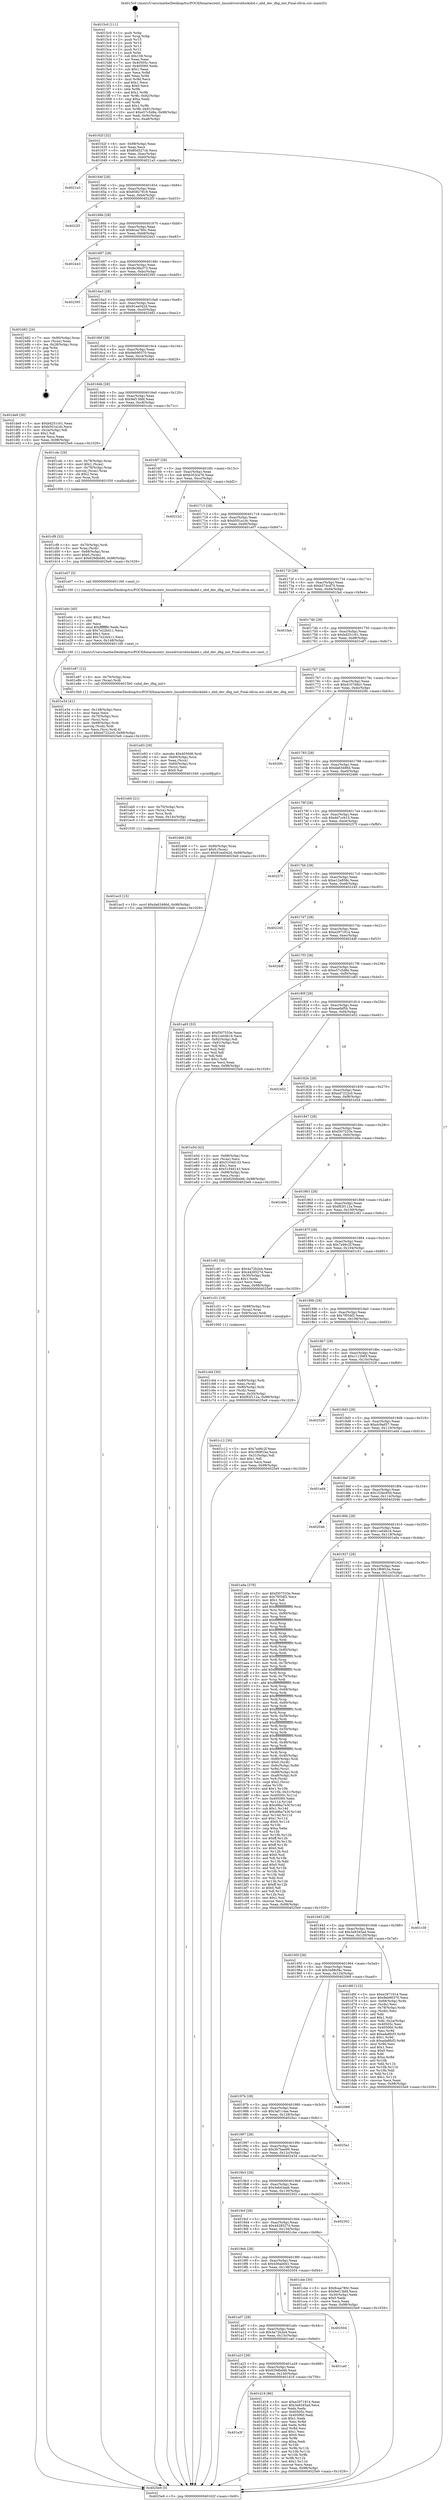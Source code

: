 digraph "0x4015c0" {
  label = "0x4015c0 (/mnt/c/Users/mathe/Desktop/tcc/POCII/binaries/extr_linuxdriversblocknbd.c_nbd_dev_dbg_init_Final-ollvm.out::main(0))"
  labelloc = "t"
  node[shape=record]

  Entry [label="",width=0.3,height=0.3,shape=circle,fillcolor=black,style=filled]
  "0x40162f" [label="{
     0x40162f [32]\l
     | [instrs]\l
     &nbsp;&nbsp;0x40162f \<+6\>: mov -0x98(%rbp),%eax\l
     &nbsp;&nbsp;0x401635 \<+2\>: mov %eax,%ecx\l
     &nbsp;&nbsp;0x401637 \<+6\>: sub $0x80d527cb,%ecx\l
     &nbsp;&nbsp;0x40163d \<+6\>: mov %eax,-0xac(%rbp)\l
     &nbsp;&nbsp;0x401643 \<+6\>: mov %ecx,-0xb0(%rbp)\l
     &nbsp;&nbsp;0x401649 \<+6\>: je 00000000004021a3 \<main+0xbe3\>\l
  }"]
  "0x4021a3" [label="{
     0x4021a3\l
  }", style=dashed]
  "0x40164f" [label="{
     0x40164f [28]\l
     | [instrs]\l
     &nbsp;&nbsp;0x40164f \<+5\>: jmp 0000000000401654 \<main+0x94\>\l
     &nbsp;&nbsp;0x401654 \<+6\>: mov -0xac(%rbp),%eax\l
     &nbsp;&nbsp;0x40165a \<+5\>: sub $0x85827819,%eax\l
     &nbsp;&nbsp;0x40165f \<+6\>: mov %eax,-0xb4(%rbp)\l
     &nbsp;&nbsp;0x401665 \<+6\>: je 00000000004022f3 \<main+0xd33\>\l
  }"]
  Exit [label="",width=0.3,height=0.3,shape=circle,fillcolor=black,style=filled,peripheries=2]
  "0x4022f3" [label="{
     0x4022f3\l
  }", style=dashed]
  "0x40166b" [label="{
     0x40166b [28]\l
     | [instrs]\l
     &nbsp;&nbsp;0x40166b \<+5\>: jmp 0000000000401670 \<main+0xb0\>\l
     &nbsp;&nbsp;0x401670 \<+6\>: mov -0xac(%rbp),%eax\l
     &nbsp;&nbsp;0x401676 \<+5\>: sub $0x8caa780c,%eax\l
     &nbsp;&nbsp;0x40167b \<+6\>: mov %eax,-0xb8(%rbp)\l
     &nbsp;&nbsp;0x401681 \<+6\>: je 0000000000402443 \<main+0xe83\>\l
  }"]
  "0x401ec5" [label="{
     0x401ec5 [15]\l
     | [instrs]\l
     &nbsp;&nbsp;0x401ec5 \<+10\>: movl $0xda63486d,-0x98(%rbp)\l
     &nbsp;&nbsp;0x401ecf \<+5\>: jmp 00000000004025e9 \<main+0x1029\>\l
  }"]
  "0x402443" [label="{
     0x402443\l
  }", style=dashed]
  "0x401687" [label="{
     0x401687 [28]\l
     | [instrs]\l
     &nbsp;&nbsp;0x401687 \<+5\>: jmp 000000000040168c \<main+0xcc\>\l
     &nbsp;&nbsp;0x40168c \<+6\>: mov -0xac(%rbp),%eax\l
     &nbsp;&nbsp;0x401692 \<+5\>: sub $0x8e38a373,%eax\l
     &nbsp;&nbsp;0x401697 \<+6\>: mov %eax,-0xbc(%rbp)\l
     &nbsp;&nbsp;0x40169d \<+6\>: je 0000000000402395 \<main+0xdd5\>\l
  }"]
  "0x401eb0" [label="{
     0x401eb0 [21]\l
     | [instrs]\l
     &nbsp;&nbsp;0x401eb0 \<+4\>: mov -0x70(%rbp),%rcx\l
     &nbsp;&nbsp;0x401eb4 \<+3\>: mov (%rcx),%rcx\l
     &nbsp;&nbsp;0x401eb7 \<+3\>: mov %rcx,%rdi\l
     &nbsp;&nbsp;0x401eba \<+6\>: mov %eax,-0x14c(%rbp)\l
     &nbsp;&nbsp;0x401ec0 \<+5\>: call 0000000000401030 \<free@plt\>\l
     | [calls]\l
     &nbsp;&nbsp;0x401030 \{1\} (unknown)\l
  }"]
  "0x402395" [label="{
     0x402395\l
  }", style=dashed]
  "0x4016a3" [label="{
     0x4016a3 [28]\l
     | [instrs]\l
     &nbsp;&nbsp;0x4016a3 \<+5\>: jmp 00000000004016a8 \<main+0xe8\>\l
     &nbsp;&nbsp;0x4016a8 \<+6\>: mov -0xac(%rbp),%eax\l
     &nbsp;&nbsp;0x4016ae \<+5\>: sub $0x91ee042d,%eax\l
     &nbsp;&nbsp;0x4016b3 \<+6\>: mov %eax,-0xc0(%rbp)\l
     &nbsp;&nbsp;0x4016b9 \<+6\>: je 0000000000402482 \<main+0xec2\>\l
  }"]
  "0x401e93" [label="{
     0x401e93 [29]\l
     | [instrs]\l
     &nbsp;&nbsp;0x401e93 \<+10\>: movabs $0x4030d6,%rdi\l
     &nbsp;&nbsp;0x401e9d \<+4\>: mov -0x60(%rbp),%rcx\l
     &nbsp;&nbsp;0x401ea1 \<+2\>: mov %eax,(%rcx)\l
     &nbsp;&nbsp;0x401ea3 \<+4\>: mov -0x60(%rbp),%rcx\l
     &nbsp;&nbsp;0x401ea7 \<+2\>: mov (%rcx),%esi\l
     &nbsp;&nbsp;0x401ea9 \<+2\>: mov $0x0,%al\l
     &nbsp;&nbsp;0x401eab \<+5\>: call 0000000000401040 \<printf@plt\>\l
     | [calls]\l
     &nbsp;&nbsp;0x401040 \{1\} (unknown)\l
  }"]
  "0x402482" [label="{
     0x402482 [24]\l
     | [instrs]\l
     &nbsp;&nbsp;0x402482 \<+7\>: mov -0x90(%rbp),%rax\l
     &nbsp;&nbsp;0x402489 \<+2\>: mov (%rax),%eax\l
     &nbsp;&nbsp;0x40248b \<+4\>: lea -0x28(%rbp),%rsp\l
     &nbsp;&nbsp;0x40248f \<+1\>: pop %rbx\l
     &nbsp;&nbsp;0x402490 \<+2\>: pop %r12\l
     &nbsp;&nbsp;0x402492 \<+2\>: pop %r13\l
     &nbsp;&nbsp;0x402494 \<+2\>: pop %r14\l
     &nbsp;&nbsp;0x402496 \<+2\>: pop %r15\l
     &nbsp;&nbsp;0x402498 \<+1\>: pop %rbp\l
     &nbsp;&nbsp;0x402499 \<+1\>: ret\l
  }"]
  "0x4016bf" [label="{
     0x4016bf [28]\l
     | [instrs]\l
     &nbsp;&nbsp;0x4016bf \<+5\>: jmp 00000000004016c4 \<main+0x104\>\l
     &nbsp;&nbsp;0x4016c4 \<+6\>: mov -0xac(%rbp),%eax\l
     &nbsp;&nbsp;0x4016ca \<+5\>: sub $0x9eb90370,%eax\l
     &nbsp;&nbsp;0x4016cf \<+6\>: mov %eax,-0xc4(%rbp)\l
     &nbsp;&nbsp;0x4016d5 \<+6\>: je 0000000000401de9 \<main+0x829\>\l
  }"]
  "0x401e34" [label="{
     0x401e34 [41]\l
     | [instrs]\l
     &nbsp;&nbsp;0x401e34 \<+6\>: mov -0x148(%rbp),%ecx\l
     &nbsp;&nbsp;0x401e3a \<+3\>: imul %eax,%ecx\l
     &nbsp;&nbsp;0x401e3d \<+4\>: mov -0x70(%rbp),%rsi\l
     &nbsp;&nbsp;0x401e41 \<+3\>: mov (%rsi),%rsi\l
     &nbsp;&nbsp;0x401e44 \<+4\>: mov -0x68(%rbp),%rdi\l
     &nbsp;&nbsp;0x401e48 \<+3\>: movslq (%rdi),%rdi\l
     &nbsp;&nbsp;0x401e4b \<+3\>: mov %ecx,(%rsi,%rdi,4)\l
     &nbsp;&nbsp;0x401e4e \<+10\>: movl $0xed7222c0,-0x98(%rbp)\l
     &nbsp;&nbsp;0x401e58 \<+5\>: jmp 00000000004025e9 \<main+0x1029\>\l
  }"]
  "0x401de9" [label="{
     0x401de9 [30]\l
     | [instrs]\l
     &nbsp;&nbsp;0x401de9 \<+5\>: mov $0xbd251c01,%eax\l
     &nbsp;&nbsp;0x401dee \<+5\>: mov $0xb501a1dc,%ecx\l
     &nbsp;&nbsp;0x401df3 \<+3\>: mov -0x2a(%rbp),%dl\l
     &nbsp;&nbsp;0x401df6 \<+3\>: test $0x1,%dl\l
     &nbsp;&nbsp;0x401df9 \<+3\>: cmovne %ecx,%eax\l
     &nbsp;&nbsp;0x401dfc \<+6\>: mov %eax,-0x98(%rbp)\l
     &nbsp;&nbsp;0x401e02 \<+5\>: jmp 00000000004025e9 \<main+0x1029\>\l
  }"]
  "0x4016db" [label="{
     0x4016db [28]\l
     | [instrs]\l
     &nbsp;&nbsp;0x4016db \<+5\>: jmp 00000000004016e0 \<main+0x120\>\l
     &nbsp;&nbsp;0x4016e0 \<+6\>: mov -0xac(%rbp),%eax\l
     &nbsp;&nbsp;0x4016e6 \<+5\>: sub $0x9ef13bfd,%eax\l
     &nbsp;&nbsp;0x4016eb \<+6\>: mov %eax,-0xc8(%rbp)\l
     &nbsp;&nbsp;0x4016f1 \<+6\>: je 0000000000401cdc \<main+0x71c\>\l
  }"]
  "0x401e0c" [label="{
     0x401e0c [40]\l
     | [instrs]\l
     &nbsp;&nbsp;0x401e0c \<+5\>: mov $0x2,%ecx\l
     &nbsp;&nbsp;0x401e11 \<+1\>: cltd\l
     &nbsp;&nbsp;0x401e12 \<+2\>: idiv %ecx\l
     &nbsp;&nbsp;0x401e14 \<+6\>: imul $0xfffffffe,%edx,%ecx\l
     &nbsp;&nbsp;0x401e1a \<+6\>: sub $0x7e22b411,%ecx\l
     &nbsp;&nbsp;0x401e20 \<+3\>: add $0x1,%ecx\l
     &nbsp;&nbsp;0x401e23 \<+6\>: add $0x7e22b411,%ecx\l
     &nbsp;&nbsp;0x401e29 \<+6\>: mov %ecx,-0x148(%rbp)\l
     &nbsp;&nbsp;0x401e2f \<+5\>: call 0000000000401160 \<next_i\>\l
     | [calls]\l
     &nbsp;&nbsp;0x401160 \{1\} (/mnt/c/Users/mathe/Desktop/tcc/POCII/binaries/extr_linuxdriversblocknbd.c_nbd_dev_dbg_init_Final-ollvm.out::next_i)\l
  }"]
  "0x401cdc" [label="{
     0x401cdc [29]\l
     | [instrs]\l
     &nbsp;&nbsp;0x401cdc \<+4\>: mov -0x78(%rbp),%rax\l
     &nbsp;&nbsp;0x401ce0 \<+6\>: movl $0x1,(%rax)\l
     &nbsp;&nbsp;0x401ce6 \<+4\>: mov -0x78(%rbp),%rax\l
     &nbsp;&nbsp;0x401cea \<+3\>: movslq (%rax),%rax\l
     &nbsp;&nbsp;0x401ced \<+4\>: shl $0x2,%rax\l
     &nbsp;&nbsp;0x401cf1 \<+3\>: mov %rax,%rdi\l
     &nbsp;&nbsp;0x401cf4 \<+5\>: call 0000000000401050 \<malloc@plt\>\l
     | [calls]\l
     &nbsp;&nbsp;0x401050 \{1\} (unknown)\l
  }"]
  "0x4016f7" [label="{
     0x4016f7 [28]\l
     | [instrs]\l
     &nbsp;&nbsp;0x4016f7 \<+5\>: jmp 00000000004016fc \<main+0x13c\>\l
     &nbsp;&nbsp;0x4016fc \<+6\>: mov -0xac(%rbp),%eax\l
     &nbsp;&nbsp;0x401702 \<+5\>: sub $0xb353ce76,%eax\l
     &nbsp;&nbsp;0x401707 \<+6\>: mov %eax,-0xcc(%rbp)\l
     &nbsp;&nbsp;0x40170d \<+6\>: je 00000000004021b2 \<main+0xbf2\>\l
  }"]
  "0x401a3f" [label="{
     0x401a3f\l
  }", style=dashed]
  "0x4021b2" [label="{
     0x4021b2\l
  }", style=dashed]
  "0x401713" [label="{
     0x401713 [28]\l
     | [instrs]\l
     &nbsp;&nbsp;0x401713 \<+5\>: jmp 0000000000401718 \<main+0x158\>\l
     &nbsp;&nbsp;0x401718 \<+6\>: mov -0xac(%rbp),%eax\l
     &nbsp;&nbsp;0x40171e \<+5\>: sub $0xb501a1dc,%eax\l
     &nbsp;&nbsp;0x401723 \<+6\>: mov %eax,-0xd0(%rbp)\l
     &nbsp;&nbsp;0x401729 \<+6\>: je 0000000000401e07 \<main+0x847\>\l
  }"]
  "0x401d19" [label="{
     0x401d19 [86]\l
     | [instrs]\l
     &nbsp;&nbsp;0x401d19 \<+5\>: mov $0xe2971914,%eax\l
     &nbsp;&nbsp;0x401d1e \<+5\>: mov $0x3a9345ad,%ecx\l
     &nbsp;&nbsp;0x401d23 \<+2\>: xor %edx,%edx\l
     &nbsp;&nbsp;0x401d25 \<+7\>: mov 0x40505c,%esi\l
     &nbsp;&nbsp;0x401d2c \<+7\>: mov 0x405060,%edi\l
     &nbsp;&nbsp;0x401d33 \<+3\>: sub $0x1,%edx\l
     &nbsp;&nbsp;0x401d36 \<+3\>: mov %esi,%r8d\l
     &nbsp;&nbsp;0x401d39 \<+3\>: add %edx,%r8d\l
     &nbsp;&nbsp;0x401d3c \<+4\>: imul %r8d,%esi\l
     &nbsp;&nbsp;0x401d40 \<+3\>: and $0x1,%esi\l
     &nbsp;&nbsp;0x401d43 \<+3\>: cmp $0x0,%esi\l
     &nbsp;&nbsp;0x401d46 \<+4\>: sete %r9b\l
     &nbsp;&nbsp;0x401d4a \<+3\>: cmp $0xa,%edi\l
     &nbsp;&nbsp;0x401d4d \<+4\>: setl %r10b\l
     &nbsp;&nbsp;0x401d51 \<+3\>: mov %r9b,%r11b\l
     &nbsp;&nbsp;0x401d54 \<+3\>: and %r10b,%r11b\l
     &nbsp;&nbsp;0x401d57 \<+3\>: xor %r10b,%r9b\l
     &nbsp;&nbsp;0x401d5a \<+3\>: or %r9b,%r11b\l
     &nbsp;&nbsp;0x401d5d \<+4\>: test $0x1,%r11b\l
     &nbsp;&nbsp;0x401d61 \<+3\>: cmovne %ecx,%eax\l
     &nbsp;&nbsp;0x401d64 \<+6\>: mov %eax,-0x98(%rbp)\l
     &nbsp;&nbsp;0x401d6a \<+5\>: jmp 00000000004025e9 \<main+0x1029\>\l
  }"]
  "0x401e07" [label="{
     0x401e07 [5]\l
     | [instrs]\l
     &nbsp;&nbsp;0x401e07 \<+5\>: call 0000000000401160 \<next_i\>\l
     | [calls]\l
     &nbsp;&nbsp;0x401160 \{1\} (/mnt/c/Users/mathe/Desktop/tcc/POCII/binaries/extr_linuxdriversblocknbd.c_nbd_dev_dbg_init_Final-ollvm.out::next_i)\l
  }"]
  "0x40172f" [label="{
     0x40172f [28]\l
     | [instrs]\l
     &nbsp;&nbsp;0x40172f \<+5\>: jmp 0000000000401734 \<main+0x174\>\l
     &nbsp;&nbsp;0x401734 \<+6\>: mov -0xac(%rbp),%eax\l
     &nbsp;&nbsp;0x40173a \<+5\>: sub $0xb574cd70,%eax\l
     &nbsp;&nbsp;0x40173f \<+6\>: mov %eax,-0xd4(%rbp)\l
     &nbsp;&nbsp;0x401745 \<+6\>: je 0000000000401fa4 \<main+0x9e4\>\l
  }"]
  "0x401a23" [label="{
     0x401a23 [28]\l
     | [instrs]\l
     &nbsp;&nbsp;0x401a23 \<+5\>: jmp 0000000000401a28 \<main+0x468\>\l
     &nbsp;&nbsp;0x401a28 \<+6\>: mov -0xac(%rbp),%eax\l
     &nbsp;&nbsp;0x401a2e \<+5\>: sub $0x629dbd46,%eax\l
     &nbsp;&nbsp;0x401a33 \<+6\>: mov %eax,-0x140(%rbp)\l
     &nbsp;&nbsp;0x401a39 \<+6\>: je 0000000000401d19 \<main+0x759\>\l
  }"]
  "0x401fa4" [label="{
     0x401fa4\l
  }", style=dashed]
  "0x40174b" [label="{
     0x40174b [28]\l
     | [instrs]\l
     &nbsp;&nbsp;0x40174b \<+5\>: jmp 0000000000401750 \<main+0x190\>\l
     &nbsp;&nbsp;0x401750 \<+6\>: mov -0xac(%rbp),%eax\l
     &nbsp;&nbsp;0x401756 \<+5\>: sub $0xbd251c01,%eax\l
     &nbsp;&nbsp;0x40175b \<+6\>: mov %eax,-0xd8(%rbp)\l
     &nbsp;&nbsp;0x401761 \<+6\>: je 0000000000401e87 \<main+0x8c7\>\l
  }"]
  "0x401ca0" [label="{
     0x401ca0\l
  }", style=dashed]
  "0x401e87" [label="{
     0x401e87 [12]\l
     | [instrs]\l
     &nbsp;&nbsp;0x401e87 \<+4\>: mov -0x70(%rbp),%rax\l
     &nbsp;&nbsp;0x401e8b \<+3\>: mov (%rax),%rdi\l
     &nbsp;&nbsp;0x401e8e \<+5\>: call 00000000004015b0 \<nbd_dev_dbg_init\>\l
     | [calls]\l
     &nbsp;&nbsp;0x4015b0 \{1\} (/mnt/c/Users/mathe/Desktop/tcc/POCII/binaries/extr_linuxdriversblocknbd.c_nbd_dev_dbg_init_Final-ollvm.out::nbd_dev_dbg_init)\l
  }"]
  "0x401767" [label="{
     0x401767 [28]\l
     | [instrs]\l
     &nbsp;&nbsp;0x401767 \<+5\>: jmp 000000000040176c \<main+0x1ac\>\l
     &nbsp;&nbsp;0x40176c \<+6\>: mov -0xac(%rbp),%eax\l
     &nbsp;&nbsp;0x401772 \<+5\>: sub $0xd107d4b1,%eax\l
     &nbsp;&nbsp;0x401777 \<+6\>: mov %eax,-0xdc(%rbp)\l
     &nbsp;&nbsp;0x40177d \<+6\>: je 00000000004020fc \<main+0xb3c\>\l
  }"]
  "0x401a07" [label="{
     0x401a07 [28]\l
     | [instrs]\l
     &nbsp;&nbsp;0x401a07 \<+5\>: jmp 0000000000401a0c \<main+0x44c\>\l
     &nbsp;&nbsp;0x401a0c \<+6\>: mov -0xac(%rbp),%eax\l
     &nbsp;&nbsp;0x401a12 \<+5\>: sub $0x4a72b2e4,%eax\l
     &nbsp;&nbsp;0x401a17 \<+6\>: mov %eax,-0x13c(%rbp)\l
     &nbsp;&nbsp;0x401a1d \<+6\>: je 0000000000401ca0 \<main+0x6e0\>\l
  }"]
  "0x4020fc" [label="{
     0x4020fc\l
  }", style=dashed]
  "0x401783" [label="{
     0x401783 [28]\l
     | [instrs]\l
     &nbsp;&nbsp;0x401783 \<+5\>: jmp 0000000000401788 \<main+0x1c8\>\l
     &nbsp;&nbsp;0x401788 \<+6\>: mov -0xac(%rbp),%eax\l
     &nbsp;&nbsp;0x40178e \<+5\>: sub $0xda63486d,%eax\l
     &nbsp;&nbsp;0x401793 \<+6\>: mov %eax,-0xe0(%rbp)\l
     &nbsp;&nbsp;0x401799 \<+6\>: je 0000000000402466 \<main+0xea6\>\l
  }"]
  "0x402504" [label="{
     0x402504\l
  }", style=dashed]
  "0x402466" [label="{
     0x402466 [28]\l
     | [instrs]\l
     &nbsp;&nbsp;0x402466 \<+7\>: mov -0x90(%rbp),%rax\l
     &nbsp;&nbsp;0x40246d \<+6\>: movl $0x0,(%rax)\l
     &nbsp;&nbsp;0x402473 \<+10\>: movl $0x91ee042d,-0x98(%rbp)\l
     &nbsp;&nbsp;0x40247d \<+5\>: jmp 00000000004025e9 \<main+0x1029\>\l
  }"]
  "0x40179f" [label="{
     0x40179f [28]\l
     | [instrs]\l
     &nbsp;&nbsp;0x40179f \<+5\>: jmp 00000000004017a4 \<main+0x1e4\>\l
     &nbsp;&nbsp;0x4017a4 \<+6\>: mov -0xac(%rbp),%eax\l
     &nbsp;&nbsp;0x4017aa \<+5\>: sub $0xdd7ccb15,%eax\l
     &nbsp;&nbsp;0x4017af \<+6\>: mov %eax,-0xe4(%rbp)\l
     &nbsp;&nbsp;0x4017b5 \<+6\>: je 000000000040257f \<main+0xfbf\>\l
  }"]
  "0x401cf9" [label="{
     0x401cf9 [32]\l
     | [instrs]\l
     &nbsp;&nbsp;0x401cf9 \<+4\>: mov -0x70(%rbp),%rdi\l
     &nbsp;&nbsp;0x401cfd \<+3\>: mov %rax,(%rdi)\l
     &nbsp;&nbsp;0x401d00 \<+4\>: mov -0x68(%rbp),%rax\l
     &nbsp;&nbsp;0x401d04 \<+6\>: movl $0x0,(%rax)\l
     &nbsp;&nbsp;0x401d0a \<+10\>: movl $0x629dbd46,-0x98(%rbp)\l
     &nbsp;&nbsp;0x401d14 \<+5\>: jmp 00000000004025e9 \<main+0x1029\>\l
  }"]
  "0x40257f" [label="{
     0x40257f\l
  }", style=dashed]
  "0x4017bb" [label="{
     0x4017bb [28]\l
     | [instrs]\l
     &nbsp;&nbsp;0x4017bb \<+5\>: jmp 00000000004017c0 \<main+0x200\>\l
     &nbsp;&nbsp;0x4017c0 \<+6\>: mov -0xac(%rbp),%eax\l
     &nbsp;&nbsp;0x4017c6 \<+5\>: sub $0xe12a958c,%eax\l
     &nbsp;&nbsp;0x4017cb \<+6\>: mov %eax,-0xe8(%rbp)\l
     &nbsp;&nbsp;0x4017d1 \<+6\>: je 0000000000402245 \<main+0xc85\>\l
  }"]
  "0x4019eb" [label="{
     0x4019eb [28]\l
     | [instrs]\l
     &nbsp;&nbsp;0x4019eb \<+5\>: jmp 00000000004019f0 \<main+0x430\>\l
     &nbsp;&nbsp;0x4019f0 \<+6\>: mov -0xac(%rbp),%eax\l
     &nbsp;&nbsp;0x4019f6 \<+5\>: sub $0x456ab0d1,%eax\l
     &nbsp;&nbsp;0x4019fb \<+6\>: mov %eax,-0x138(%rbp)\l
     &nbsp;&nbsp;0x401a01 \<+6\>: je 0000000000402504 \<main+0xf44\>\l
  }"]
  "0x402245" [label="{
     0x402245\l
  }", style=dashed]
  "0x4017d7" [label="{
     0x4017d7 [28]\l
     | [instrs]\l
     &nbsp;&nbsp;0x4017d7 \<+5\>: jmp 00000000004017dc \<main+0x21c\>\l
     &nbsp;&nbsp;0x4017dc \<+6\>: mov -0xac(%rbp),%eax\l
     &nbsp;&nbsp;0x4017e2 \<+5\>: sub $0xe2971914,%eax\l
     &nbsp;&nbsp;0x4017e7 \<+6\>: mov %eax,-0xec(%rbp)\l
     &nbsp;&nbsp;0x4017ed \<+6\>: je 00000000004024df \<main+0xf1f\>\l
  }"]
  "0x401cbe" [label="{
     0x401cbe [30]\l
     | [instrs]\l
     &nbsp;&nbsp;0x401cbe \<+5\>: mov $0x8caa780c,%eax\l
     &nbsp;&nbsp;0x401cc3 \<+5\>: mov $0x9ef13bfd,%ecx\l
     &nbsp;&nbsp;0x401cc8 \<+3\>: mov -0x30(%rbp),%edx\l
     &nbsp;&nbsp;0x401ccb \<+3\>: cmp $0x0,%edx\l
     &nbsp;&nbsp;0x401cce \<+3\>: cmove %ecx,%eax\l
     &nbsp;&nbsp;0x401cd1 \<+6\>: mov %eax,-0x98(%rbp)\l
     &nbsp;&nbsp;0x401cd7 \<+5\>: jmp 00000000004025e9 \<main+0x1029\>\l
  }"]
  "0x4024df" [label="{
     0x4024df\l
  }", style=dashed]
  "0x4017f3" [label="{
     0x4017f3 [28]\l
     | [instrs]\l
     &nbsp;&nbsp;0x4017f3 \<+5\>: jmp 00000000004017f8 \<main+0x238\>\l
     &nbsp;&nbsp;0x4017f8 \<+6\>: mov -0xac(%rbp),%eax\l
     &nbsp;&nbsp;0x4017fe \<+5\>: sub $0xe57c5d8e,%eax\l
     &nbsp;&nbsp;0x401803 \<+6\>: mov %eax,-0xf0(%rbp)\l
     &nbsp;&nbsp;0x401809 \<+6\>: je 0000000000401a65 \<main+0x4a5\>\l
  }"]
  "0x4019cf" [label="{
     0x4019cf [28]\l
     | [instrs]\l
     &nbsp;&nbsp;0x4019cf \<+5\>: jmp 00000000004019d4 \<main+0x414\>\l
     &nbsp;&nbsp;0x4019d4 \<+6\>: mov -0xac(%rbp),%eax\l
     &nbsp;&nbsp;0x4019da \<+5\>: sub $0x4428527d,%eax\l
     &nbsp;&nbsp;0x4019df \<+6\>: mov %eax,-0x134(%rbp)\l
     &nbsp;&nbsp;0x4019e5 \<+6\>: je 0000000000401cbe \<main+0x6fe\>\l
  }"]
  "0x401a65" [label="{
     0x401a65 [53]\l
     | [instrs]\l
     &nbsp;&nbsp;0x401a65 \<+5\>: mov $0xf307533e,%eax\l
     &nbsp;&nbsp;0x401a6a \<+5\>: mov $0x1ce04b16,%ecx\l
     &nbsp;&nbsp;0x401a6f \<+6\>: mov -0x92(%rbp),%dl\l
     &nbsp;&nbsp;0x401a75 \<+7\>: mov -0x91(%rbp),%sil\l
     &nbsp;&nbsp;0x401a7c \<+3\>: mov %dl,%dil\l
     &nbsp;&nbsp;0x401a7f \<+3\>: and %sil,%dil\l
     &nbsp;&nbsp;0x401a82 \<+3\>: xor %sil,%dl\l
     &nbsp;&nbsp;0x401a85 \<+3\>: or %dl,%dil\l
     &nbsp;&nbsp;0x401a88 \<+4\>: test $0x1,%dil\l
     &nbsp;&nbsp;0x401a8c \<+3\>: cmovne %ecx,%eax\l
     &nbsp;&nbsp;0x401a8f \<+6\>: mov %eax,-0x98(%rbp)\l
     &nbsp;&nbsp;0x401a95 \<+5\>: jmp 00000000004025e9 \<main+0x1029\>\l
  }"]
  "0x40180f" [label="{
     0x40180f [28]\l
     | [instrs]\l
     &nbsp;&nbsp;0x40180f \<+5\>: jmp 0000000000401814 \<main+0x254\>\l
     &nbsp;&nbsp;0x401814 \<+6\>: mov -0xac(%rbp),%eax\l
     &nbsp;&nbsp;0x40181a \<+5\>: sub $0xeaefaf5b,%eax\l
     &nbsp;&nbsp;0x40181f \<+6\>: mov %eax,-0xf4(%rbp)\l
     &nbsp;&nbsp;0x401825 \<+6\>: je 0000000000402452 \<main+0xe92\>\l
  }"]
  "0x4025e9" [label="{
     0x4025e9 [5]\l
     | [instrs]\l
     &nbsp;&nbsp;0x4025e9 \<+5\>: jmp 000000000040162f \<main+0x6f\>\l
  }"]
  "0x4015c0" [label="{
     0x4015c0 [111]\l
     | [instrs]\l
     &nbsp;&nbsp;0x4015c0 \<+1\>: push %rbp\l
     &nbsp;&nbsp;0x4015c1 \<+3\>: mov %rsp,%rbp\l
     &nbsp;&nbsp;0x4015c4 \<+2\>: push %r15\l
     &nbsp;&nbsp;0x4015c6 \<+2\>: push %r14\l
     &nbsp;&nbsp;0x4015c8 \<+2\>: push %r13\l
     &nbsp;&nbsp;0x4015ca \<+2\>: push %r12\l
     &nbsp;&nbsp;0x4015cc \<+1\>: push %rbx\l
     &nbsp;&nbsp;0x4015cd \<+7\>: sub $0x158,%rsp\l
     &nbsp;&nbsp;0x4015d4 \<+2\>: xor %eax,%eax\l
     &nbsp;&nbsp;0x4015d6 \<+7\>: mov 0x40505c,%ecx\l
     &nbsp;&nbsp;0x4015dd \<+7\>: mov 0x405060,%edx\l
     &nbsp;&nbsp;0x4015e4 \<+3\>: sub $0x1,%eax\l
     &nbsp;&nbsp;0x4015e7 \<+3\>: mov %ecx,%r8d\l
     &nbsp;&nbsp;0x4015ea \<+3\>: add %eax,%r8d\l
     &nbsp;&nbsp;0x4015ed \<+4\>: imul %r8d,%ecx\l
     &nbsp;&nbsp;0x4015f1 \<+3\>: and $0x1,%ecx\l
     &nbsp;&nbsp;0x4015f4 \<+3\>: cmp $0x0,%ecx\l
     &nbsp;&nbsp;0x4015f7 \<+4\>: sete %r9b\l
     &nbsp;&nbsp;0x4015fb \<+4\>: and $0x1,%r9b\l
     &nbsp;&nbsp;0x4015ff \<+7\>: mov %r9b,-0x92(%rbp)\l
     &nbsp;&nbsp;0x401606 \<+3\>: cmp $0xa,%edx\l
     &nbsp;&nbsp;0x401609 \<+4\>: setl %r9b\l
     &nbsp;&nbsp;0x40160d \<+4\>: and $0x1,%r9b\l
     &nbsp;&nbsp;0x401611 \<+7\>: mov %r9b,-0x91(%rbp)\l
     &nbsp;&nbsp;0x401618 \<+10\>: movl $0xe57c5d8e,-0x98(%rbp)\l
     &nbsp;&nbsp;0x401622 \<+6\>: mov %edi,-0x9c(%rbp)\l
     &nbsp;&nbsp;0x401628 \<+7\>: mov %rsi,-0xa8(%rbp)\l
  }"]
  "0x402302" [label="{
     0x402302\l
  }", style=dashed]
  "0x402452" [label="{
     0x402452\l
  }", style=dashed]
  "0x40182b" [label="{
     0x40182b [28]\l
     | [instrs]\l
     &nbsp;&nbsp;0x40182b \<+5\>: jmp 0000000000401830 \<main+0x270\>\l
     &nbsp;&nbsp;0x401830 \<+6\>: mov -0xac(%rbp),%eax\l
     &nbsp;&nbsp;0x401836 \<+5\>: sub $0xed7222c0,%eax\l
     &nbsp;&nbsp;0x40183b \<+6\>: mov %eax,-0xf8(%rbp)\l
     &nbsp;&nbsp;0x401841 \<+6\>: je 0000000000401e5d \<main+0x89d\>\l
  }"]
  "0x4019b3" [label="{
     0x4019b3 [28]\l
     | [instrs]\l
     &nbsp;&nbsp;0x4019b3 \<+5\>: jmp 00000000004019b8 \<main+0x3f8\>\l
     &nbsp;&nbsp;0x4019b8 \<+6\>: mov -0xac(%rbp),%eax\l
     &nbsp;&nbsp;0x4019be \<+5\>: sub $0x3eb43aab,%eax\l
     &nbsp;&nbsp;0x4019c3 \<+6\>: mov %eax,-0x130(%rbp)\l
     &nbsp;&nbsp;0x4019c9 \<+6\>: je 0000000000402302 \<main+0xd42\>\l
  }"]
  "0x401e5d" [label="{
     0x401e5d [42]\l
     | [instrs]\l
     &nbsp;&nbsp;0x401e5d \<+4\>: mov -0x68(%rbp),%rax\l
     &nbsp;&nbsp;0x401e61 \<+2\>: mov (%rax),%ecx\l
     &nbsp;&nbsp;0x401e63 \<+6\>: add $0x5104d143,%ecx\l
     &nbsp;&nbsp;0x401e69 \<+3\>: add $0x1,%ecx\l
     &nbsp;&nbsp;0x401e6c \<+6\>: sub $0x5104d143,%ecx\l
     &nbsp;&nbsp;0x401e72 \<+4\>: mov -0x68(%rbp),%rax\l
     &nbsp;&nbsp;0x401e76 \<+2\>: mov %ecx,(%rax)\l
     &nbsp;&nbsp;0x401e78 \<+10\>: movl $0x629dbd46,-0x98(%rbp)\l
     &nbsp;&nbsp;0x401e82 \<+5\>: jmp 00000000004025e9 \<main+0x1029\>\l
  }"]
  "0x401847" [label="{
     0x401847 [28]\l
     | [instrs]\l
     &nbsp;&nbsp;0x401847 \<+5\>: jmp 000000000040184c \<main+0x28c\>\l
     &nbsp;&nbsp;0x40184c \<+6\>: mov -0xac(%rbp),%eax\l
     &nbsp;&nbsp;0x401852 \<+5\>: sub $0xf307533e,%eax\l
     &nbsp;&nbsp;0x401857 \<+6\>: mov %eax,-0xfc(%rbp)\l
     &nbsp;&nbsp;0x40185d \<+6\>: je 000000000040249a \<main+0xeda\>\l
  }"]
  "0x402434" [label="{
     0x402434\l
  }", style=dashed]
  "0x40249a" [label="{
     0x40249a\l
  }", style=dashed]
  "0x401863" [label="{
     0x401863 [28]\l
     | [instrs]\l
     &nbsp;&nbsp;0x401863 \<+5\>: jmp 0000000000401868 \<main+0x2a8\>\l
     &nbsp;&nbsp;0x401868 \<+6\>: mov -0xac(%rbp),%eax\l
     &nbsp;&nbsp;0x40186e \<+5\>: sub $0xf62f112a,%eax\l
     &nbsp;&nbsp;0x401873 \<+6\>: mov %eax,-0x100(%rbp)\l
     &nbsp;&nbsp;0x401879 \<+6\>: je 0000000000401c82 \<main+0x6c2\>\l
  }"]
  "0x401997" [label="{
     0x401997 [28]\l
     | [instrs]\l
     &nbsp;&nbsp;0x401997 \<+5\>: jmp 000000000040199c \<main+0x3dc\>\l
     &nbsp;&nbsp;0x40199c \<+6\>: mov -0xac(%rbp),%eax\l
     &nbsp;&nbsp;0x4019a2 \<+5\>: sub $0x3b7bae99,%eax\l
     &nbsp;&nbsp;0x4019a7 \<+6\>: mov %eax,-0x12c(%rbp)\l
     &nbsp;&nbsp;0x4019ad \<+6\>: je 0000000000402434 \<main+0xe74\>\l
  }"]
  "0x401c82" [label="{
     0x401c82 [30]\l
     | [instrs]\l
     &nbsp;&nbsp;0x401c82 \<+5\>: mov $0x4a72b2e4,%eax\l
     &nbsp;&nbsp;0x401c87 \<+5\>: mov $0x4428527d,%ecx\l
     &nbsp;&nbsp;0x401c8c \<+3\>: mov -0x30(%rbp),%edx\l
     &nbsp;&nbsp;0x401c8f \<+3\>: cmp $0x1,%edx\l
     &nbsp;&nbsp;0x401c92 \<+3\>: cmovl %ecx,%eax\l
     &nbsp;&nbsp;0x401c95 \<+6\>: mov %eax,-0x98(%rbp)\l
     &nbsp;&nbsp;0x401c9b \<+5\>: jmp 00000000004025e9 \<main+0x1029\>\l
  }"]
  "0x40187f" [label="{
     0x40187f [28]\l
     | [instrs]\l
     &nbsp;&nbsp;0x40187f \<+5\>: jmp 0000000000401884 \<main+0x2c4\>\l
     &nbsp;&nbsp;0x401884 \<+6\>: mov -0xac(%rbp),%eax\l
     &nbsp;&nbsp;0x40188a \<+5\>: sub $0x7a46c2f,%eax\l
     &nbsp;&nbsp;0x40188f \<+6\>: mov %eax,-0x104(%rbp)\l
     &nbsp;&nbsp;0x401895 \<+6\>: je 0000000000401c51 \<main+0x691\>\l
  }"]
  "0x4025a1" [label="{
     0x4025a1\l
  }", style=dashed]
  "0x401c51" [label="{
     0x401c51 [19]\l
     | [instrs]\l
     &nbsp;&nbsp;0x401c51 \<+7\>: mov -0x88(%rbp),%rax\l
     &nbsp;&nbsp;0x401c58 \<+3\>: mov (%rax),%rax\l
     &nbsp;&nbsp;0x401c5b \<+4\>: mov 0x8(%rax),%rdi\l
     &nbsp;&nbsp;0x401c5f \<+5\>: call 0000000000401060 \<atoi@plt\>\l
     | [calls]\l
     &nbsp;&nbsp;0x401060 \{1\} (unknown)\l
  }"]
  "0x40189b" [label="{
     0x40189b [28]\l
     | [instrs]\l
     &nbsp;&nbsp;0x40189b \<+5\>: jmp 00000000004018a0 \<main+0x2e0\>\l
     &nbsp;&nbsp;0x4018a0 \<+6\>: mov -0xac(%rbp),%eax\l
     &nbsp;&nbsp;0x4018a6 \<+5\>: sub $0x7f054f2,%eax\l
     &nbsp;&nbsp;0x4018ab \<+6\>: mov %eax,-0x108(%rbp)\l
     &nbsp;&nbsp;0x4018b1 \<+6\>: je 0000000000401c12 \<main+0x652\>\l
  }"]
  "0x40197b" [label="{
     0x40197b [28]\l
     | [instrs]\l
     &nbsp;&nbsp;0x40197b \<+5\>: jmp 0000000000401980 \<main+0x3c0\>\l
     &nbsp;&nbsp;0x401980 \<+6\>: mov -0xac(%rbp),%eax\l
     &nbsp;&nbsp;0x401986 \<+5\>: sub $0x3af114ae,%eax\l
     &nbsp;&nbsp;0x40198b \<+6\>: mov %eax,-0x128(%rbp)\l
     &nbsp;&nbsp;0x401991 \<+6\>: je 00000000004025a1 \<main+0xfe1\>\l
  }"]
  "0x401c12" [label="{
     0x401c12 [30]\l
     | [instrs]\l
     &nbsp;&nbsp;0x401c12 \<+5\>: mov $0x7a46c2f,%eax\l
     &nbsp;&nbsp;0x401c17 \<+5\>: mov $0x1f69f1ba,%ecx\l
     &nbsp;&nbsp;0x401c1c \<+3\>: mov -0x31(%rbp),%dl\l
     &nbsp;&nbsp;0x401c1f \<+3\>: test $0x1,%dl\l
     &nbsp;&nbsp;0x401c22 \<+3\>: cmovne %ecx,%eax\l
     &nbsp;&nbsp;0x401c25 \<+6\>: mov %eax,-0x98(%rbp)\l
     &nbsp;&nbsp;0x401c2b \<+5\>: jmp 00000000004025e9 \<main+0x1029\>\l
  }"]
  "0x4018b7" [label="{
     0x4018b7 [28]\l
     | [instrs]\l
     &nbsp;&nbsp;0x4018b7 \<+5\>: jmp 00000000004018bc \<main+0x2fc\>\l
     &nbsp;&nbsp;0x4018bc \<+6\>: mov -0xac(%rbp),%eax\l
     &nbsp;&nbsp;0x4018c2 \<+5\>: sub $0xc112b65,%eax\l
     &nbsp;&nbsp;0x4018c7 \<+6\>: mov %eax,-0x10c(%rbp)\l
     &nbsp;&nbsp;0x4018cd \<+6\>: je 0000000000402529 \<main+0xf69\>\l
  }"]
  "0x402069" [label="{
     0x402069\l
  }", style=dashed]
  "0x402529" [label="{
     0x402529\l
  }", style=dashed]
  "0x4018d3" [label="{
     0x4018d3 [28]\l
     | [instrs]\l
     &nbsp;&nbsp;0x4018d3 \<+5\>: jmp 00000000004018d8 \<main+0x318\>\l
     &nbsp;&nbsp;0x4018d8 \<+6\>: mov -0xac(%rbp),%eax\l
     &nbsp;&nbsp;0x4018de \<+5\>: sub $0xdc9ad57,%eax\l
     &nbsp;&nbsp;0x4018e3 \<+6\>: mov %eax,-0x110(%rbp)\l
     &nbsp;&nbsp;0x4018e9 \<+6\>: je 0000000000401ed4 \<main+0x914\>\l
  }"]
  "0x40195f" [label="{
     0x40195f [28]\l
     | [instrs]\l
     &nbsp;&nbsp;0x40195f \<+5\>: jmp 0000000000401964 \<main+0x3a4\>\l
     &nbsp;&nbsp;0x401964 \<+6\>: mov -0xac(%rbp),%eax\l
     &nbsp;&nbsp;0x40196a \<+5\>: sub $0x3a98cf4c,%eax\l
     &nbsp;&nbsp;0x40196f \<+6\>: mov %eax,-0x124(%rbp)\l
     &nbsp;&nbsp;0x401975 \<+6\>: je 0000000000402069 \<main+0xaa9\>\l
  }"]
  "0x401ed4" [label="{
     0x401ed4\l
  }", style=dashed]
  "0x4018ef" [label="{
     0x4018ef [28]\l
     | [instrs]\l
     &nbsp;&nbsp;0x4018ef \<+5\>: jmp 00000000004018f4 \<main+0x334\>\l
     &nbsp;&nbsp;0x4018f4 \<+6\>: mov -0xac(%rbp),%eax\l
     &nbsp;&nbsp;0x4018fa \<+5\>: sub $0x152bc65d,%eax\l
     &nbsp;&nbsp;0x4018ff \<+6\>: mov %eax,-0x114(%rbp)\l
     &nbsp;&nbsp;0x401905 \<+6\>: je 000000000040204b \<main+0xa8b\>\l
  }"]
  "0x401d6f" [label="{
     0x401d6f [122]\l
     | [instrs]\l
     &nbsp;&nbsp;0x401d6f \<+5\>: mov $0xe2971914,%eax\l
     &nbsp;&nbsp;0x401d74 \<+5\>: mov $0x9eb90370,%ecx\l
     &nbsp;&nbsp;0x401d79 \<+4\>: mov -0x68(%rbp),%rdx\l
     &nbsp;&nbsp;0x401d7d \<+2\>: mov (%rdx),%esi\l
     &nbsp;&nbsp;0x401d7f \<+4\>: mov -0x78(%rbp),%rdx\l
     &nbsp;&nbsp;0x401d83 \<+2\>: cmp (%rdx),%esi\l
     &nbsp;&nbsp;0x401d85 \<+4\>: setl %dil\l
     &nbsp;&nbsp;0x401d89 \<+4\>: and $0x1,%dil\l
     &nbsp;&nbsp;0x401d8d \<+4\>: mov %dil,-0x2a(%rbp)\l
     &nbsp;&nbsp;0x401d91 \<+7\>: mov 0x40505c,%esi\l
     &nbsp;&nbsp;0x401d98 \<+8\>: mov 0x405060,%r8d\l
     &nbsp;&nbsp;0x401da0 \<+3\>: mov %esi,%r9d\l
     &nbsp;&nbsp;0x401da3 \<+7\>: add $0xada8fcf3,%r9d\l
     &nbsp;&nbsp;0x401daa \<+4\>: sub $0x1,%r9d\l
     &nbsp;&nbsp;0x401dae \<+7\>: sub $0xada8fcf3,%r9d\l
     &nbsp;&nbsp;0x401db5 \<+4\>: imul %r9d,%esi\l
     &nbsp;&nbsp;0x401db9 \<+3\>: and $0x1,%esi\l
     &nbsp;&nbsp;0x401dbc \<+3\>: cmp $0x0,%esi\l
     &nbsp;&nbsp;0x401dbf \<+4\>: sete %dil\l
     &nbsp;&nbsp;0x401dc3 \<+4\>: cmp $0xa,%r8d\l
     &nbsp;&nbsp;0x401dc7 \<+4\>: setl %r10b\l
     &nbsp;&nbsp;0x401dcb \<+3\>: mov %dil,%r11b\l
     &nbsp;&nbsp;0x401dce \<+3\>: and %r10b,%r11b\l
     &nbsp;&nbsp;0x401dd1 \<+3\>: xor %r10b,%dil\l
     &nbsp;&nbsp;0x401dd4 \<+3\>: or %dil,%r11b\l
     &nbsp;&nbsp;0x401dd7 \<+4\>: test $0x1,%r11b\l
     &nbsp;&nbsp;0x401ddb \<+3\>: cmovne %ecx,%eax\l
     &nbsp;&nbsp;0x401dde \<+6\>: mov %eax,-0x98(%rbp)\l
     &nbsp;&nbsp;0x401de4 \<+5\>: jmp 00000000004025e9 \<main+0x1029\>\l
  }"]
  "0x40204b" [label="{
     0x40204b\l
  }", style=dashed]
  "0x40190b" [label="{
     0x40190b [28]\l
     | [instrs]\l
     &nbsp;&nbsp;0x40190b \<+5\>: jmp 0000000000401910 \<main+0x350\>\l
     &nbsp;&nbsp;0x401910 \<+6\>: mov -0xac(%rbp),%eax\l
     &nbsp;&nbsp;0x401916 \<+5\>: sub $0x1ce04b16,%eax\l
     &nbsp;&nbsp;0x40191b \<+6\>: mov %eax,-0x118(%rbp)\l
     &nbsp;&nbsp;0x401921 \<+6\>: je 0000000000401a9a \<main+0x4da\>\l
  }"]
  "0x401943" [label="{
     0x401943 [28]\l
     | [instrs]\l
     &nbsp;&nbsp;0x401943 \<+5\>: jmp 0000000000401948 \<main+0x388\>\l
     &nbsp;&nbsp;0x401948 \<+6\>: mov -0xac(%rbp),%eax\l
     &nbsp;&nbsp;0x40194e \<+5\>: sub $0x3a9345ad,%eax\l
     &nbsp;&nbsp;0x401953 \<+6\>: mov %eax,-0x120(%rbp)\l
     &nbsp;&nbsp;0x401959 \<+6\>: je 0000000000401d6f \<main+0x7af\>\l
  }"]
  "0x401a9a" [label="{
     0x401a9a [376]\l
     | [instrs]\l
     &nbsp;&nbsp;0x401a9a \<+5\>: mov $0xf307533e,%eax\l
     &nbsp;&nbsp;0x401a9f \<+5\>: mov $0x7f054f2,%ecx\l
     &nbsp;&nbsp;0x401aa4 \<+2\>: mov $0x1,%dl\l
     &nbsp;&nbsp;0x401aa6 \<+3\>: mov %rsp,%rsi\l
     &nbsp;&nbsp;0x401aa9 \<+4\>: add $0xfffffffffffffff0,%rsi\l
     &nbsp;&nbsp;0x401aad \<+3\>: mov %rsi,%rsp\l
     &nbsp;&nbsp;0x401ab0 \<+7\>: mov %rsi,-0x90(%rbp)\l
     &nbsp;&nbsp;0x401ab7 \<+3\>: mov %rsp,%rsi\l
     &nbsp;&nbsp;0x401aba \<+4\>: add $0xfffffffffffffff0,%rsi\l
     &nbsp;&nbsp;0x401abe \<+3\>: mov %rsi,%rsp\l
     &nbsp;&nbsp;0x401ac1 \<+3\>: mov %rsp,%rdi\l
     &nbsp;&nbsp;0x401ac4 \<+4\>: add $0xfffffffffffffff0,%rdi\l
     &nbsp;&nbsp;0x401ac8 \<+3\>: mov %rdi,%rsp\l
     &nbsp;&nbsp;0x401acb \<+7\>: mov %rdi,-0x88(%rbp)\l
     &nbsp;&nbsp;0x401ad2 \<+3\>: mov %rsp,%rdi\l
     &nbsp;&nbsp;0x401ad5 \<+4\>: add $0xfffffffffffffff0,%rdi\l
     &nbsp;&nbsp;0x401ad9 \<+3\>: mov %rdi,%rsp\l
     &nbsp;&nbsp;0x401adc \<+4\>: mov %rdi,-0x80(%rbp)\l
     &nbsp;&nbsp;0x401ae0 \<+3\>: mov %rsp,%rdi\l
     &nbsp;&nbsp;0x401ae3 \<+4\>: add $0xfffffffffffffff0,%rdi\l
     &nbsp;&nbsp;0x401ae7 \<+3\>: mov %rdi,%rsp\l
     &nbsp;&nbsp;0x401aea \<+4\>: mov %rdi,-0x78(%rbp)\l
     &nbsp;&nbsp;0x401aee \<+3\>: mov %rsp,%rdi\l
     &nbsp;&nbsp;0x401af1 \<+4\>: add $0xfffffffffffffff0,%rdi\l
     &nbsp;&nbsp;0x401af5 \<+3\>: mov %rdi,%rsp\l
     &nbsp;&nbsp;0x401af8 \<+4\>: mov %rdi,-0x70(%rbp)\l
     &nbsp;&nbsp;0x401afc \<+3\>: mov %rsp,%rdi\l
     &nbsp;&nbsp;0x401aff \<+4\>: add $0xfffffffffffffff0,%rdi\l
     &nbsp;&nbsp;0x401b03 \<+3\>: mov %rdi,%rsp\l
     &nbsp;&nbsp;0x401b06 \<+4\>: mov %rdi,-0x68(%rbp)\l
     &nbsp;&nbsp;0x401b0a \<+3\>: mov %rsp,%rdi\l
     &nbsp;&nbsp;0x401b0d \<+4\>: add $0xfffffffffffffff0,%rdi\l
     &nbsp;&nbsp;0x401b11 \<+3\>: mov %rdi,%rsp\l
     &nbsp;&nbsp;0x401b14 \<+4\>: mov %rdi,-0x60(%rbp)\l
     &nbsp;&nbsp;0x401b18 \<+3\>: mov %rsp,%rdi\l
     &nbsp;&nbsp;0x401b1b \<+4\>: add $0xfffffffffffffff0,%rdi\l
     &nbsp;&nbsp;0x401b1f \<+3\>: mov %rdi,%rsp\l
     &nbsp;&nbsp;0x401b22 \<+4\>: mov %rdi,-0x58(%rbp)\l
     &nbsp;&nbsp;0x401b26 \<+3\>: mov %rsp,%rdi\l
     &nbsp;&nbsp;0x401b29 \<+4\>: add $0xfffffffffffffff0,%rdi\l
     &nbsp;&nbsp;0x401b2d \<+3\>: mov %rdi,%rsp\l
     &nbsp;&nbsp;0x401b30 \<+4\>: mov %rdi,-0x50(%rbp)\l
     &nbsp;&nbsp;0x401b34 \<+3\>: mov %rsp,%rdi\l
     &nbsp;&nbsp;0x401b37 \<+4\>: add $0xfffffffffffffff0,%rdi\l
     &nbsp;&nbsp;0x401b3b \<+3\>: mov %rdi,%rsp\l
     &nbsp;&nbsp;0x401b3e \<+4\>: mov %rdi,-0x48(%rbp)\l
     &nbsp;&nbsp;0x401b42 \<+3\>: mov %rsp,%rdi\l
     &nbsp;&nbsp;0x401b45 \<+4\>: add $0xfffffffffffffff0,%rdi\l
     &nbsp;&nbsp;0x401b49 \<+3\>: mov %rdi,%rsp\l
     &nbsp;&nbsp;0x401b4c \<+4\>: mov %rdi,-0x40(%rbp)\l
     &nbsp;&nbsp;0x401b50 \<+7\>: mov -0x90(%rbp),%rdi\l
     &nbsp;&nbsp;0x401b57 \<+6\>: movl $0x0,(%rdi)\l
     &nbsp;&nbsp;0x401b5d \<+7\>: mov -0x9c(%rbp),%r8d\l
     &nbsp;&nbsp;0x401b64 \<+3\>: mov %r8d,(%rsi)\l
     &nbsp;&nbsp;0x401b67 \<+7\>: mov -0x88(%rbp),%rdi\l
     &nbsp;&nbsp;0x401b6e \<+7\>: mov -0xa8(%rbp),%r9\l
     &nbsp;&nbsp;0x401b75 \<+3\>: mov %r9,(%rdi)\l
     &nbsp;&nbsp;0x401b78 \<+3\>: cmpl $0x2,(%rsi)\l
     &nbsp;&nbsp;0x401b7b \<+4\>: setne %r10b\l
     &nbsp;&nbsp;0x401b7f \<+4\>: and $0x1,%r10b\l
     &nbsp;&nbsp;0x401b83 \<+4\>: mov %r10b,-0x31(%rbp)\l
     &nbsp;&nbsp;0x401b87 \<+8\>: mov 0x40505c,%r11d\l
     &nbsp;&nbsp;0x401b8f \<+7\>: mov 0x405060,%ebx\l
     &nbsp;&nbsp;0x401b96 \<+3\>: mov %r11d,%r14d\l
     &nbsp;&nbsp;0x401b99 \<+7\>: sub $0x49ba7e3f,%r14d\l
     &nbsp;&nbsp;0x401ba0 \<+4\>: sub $0x1,%r14d\l
     &nbsp;&nbsp;0x401ba4 \<+7\>: add $0x49ba7e3f,%r14d\l
     &nbsp;&nbsp;0x401bab \<+4\>: imul %r14d,%r11d\l
     &nbsp;&nbsp;0x401baf \<+4\>: and $0x1,%r11d\l
     &nbsp;&nbsp;0x401bb3 \<+4\>: cmp $0x0,%r11d\l
     &nbsp;&nbsp;0x401bb7 \<+4\>: sete %r10b\l
     &nbsp;&nbsp;0x401bbb \<+3\>: cmp $0xa,%ebx\l
     &nbsp;&nbsp;0x401bbe \<+4\>: setl %r15b\l
     &nbsp;&nbsp;0x401bc2 \<+3\>: mov %r10b,%r12b\l
     &nbsp;&nbsp;0x401bc5 \<+4\>: xor $0xff,%r12b\l
     &nbsp;&nbsp;0x401bc9 \<+3\>: mov %r15b,%r13b\l
     &nbsp;&nbsp;0x401bcc \<+4\>: xor $0xff,%r13b\l
     &nbsp;&nbsp;0x401bd0 \<+3\>: xor $0x0,%dl\l
     &nbsp;&nbsp;0x401bd3 \<+3\>: mov %r12b,%sil\l
     &nbsp;&nbsp;0x401bd6 \<+4\>: and $0x0,%sil\l
     &nbsp;&nbsp;0x401bda \<+3\>: and %dl,%r10b\l
     &nbsp;&nbsp;0x401bdd \<+3\>: mov %r13b,%dil\l
     &nbsp;&nbsp;0x401be0 \<+4\>: and $0x0,%dil\l
     &nbsp;&nbsp;0x401be4 \<+3\>: and %dl,%r15b\l
     &nbsp;&nbsp;0x401be7 \<+3\>: or %r10b,%sil\l
     &nbsp;&nbsp;0x401bea \<+3\>: or %r15b,%dil\l
     &nbsp;&nbsp;0x401bed \<+3\>: xor %dil,%sil\l
     &nbsp;&nbsp;0x401bf0 \<+3\>: or %r13b,%r12b\l
     &nbsp;&nbsp;0x401bf3 \<+4\>: xor $0xff,%r12b\l
     &nbsp;&nbsp;0x401bf7 \<+3\>: or $0x0,%dl\l
     &nbsp;&nbsp;0x401bfa \<+3\>: and %dl,%r12b\l
     &nbsp;&nbsp;0x401bfd \<+3\>: or %r12b,%sil\l
     &nbsp;&nbsp;0x401c00 \<+4\>: test $0x1,%sil\l
     &nbsp;&nbsp;0x401c04 \<+3\>: cmovne %ecx,%eax\l
     &nbsp;&nbsp;0x401c07 \<+6\>: mov %eax,-0x98(%rbp)\l
     &nbsp;&nbsp;0x401c0d \<+5\>: jmp 00000000004025e9 \<main+0x1029\>\l
  }"]
  "0x401927" [label="{
     0x401927 [28]\l
     | [instrs]\l
     &nbsp;&nbsp;0x401927 \<+5\>: jmp 000000000040192c \<main+0x36c\>\l
     &nbsp;&nbsp;0x40192c \<+6\>: mov -0xac(%rbp),%eax\l
     &nbsp;&nbsp;0x401932 \<+5\>: sub $0x1f69f1ba,%eax\l
     &nbsp;&nbsp;0x401937 \<+6\>: mov %eax,-0x11c(%rbp)\l
     &nbsp;&nbsp;0x40193d \<+6\>: je 0000000000401c30 \<main+0x670\>\l
  }"]
  "0x401c30" [label="{
     0x401c30\l
  }", style=dashed]
  "0x401c64" [label="{
     0x401c64 [30]\l
     | [instrs]\l
     &nbsp;&nbsp;0x401c64 \<+4\>: mov -0x80(%rbp),%rdi\l
     &nbsp;&nbsp;0x401c68 \<+2\>: mov %eax,(%rdi)\l
     &nbsp;&nbsp;0x401c6a \<+4\>: mov -0x80(%rbp),%rdi\l
     &nbsp;&nbsp;0x401c6e \<+2\>: mov (%rdi),%eax\l
     &nbsp;&nbsp;0x401c70 \<+3\>: mov %eax,-0x30(%rbp)\l
     &nbsp;&nbsp;0x401c73 \<+10\>: movl $0xf62f112a,-0x98(%rbp)\l
     &nbsp;&nbsp;0x401c7d \<+5\>: jmp 00000000004025e9 \<main+0x1029\>\l
  }"]
  Entry -> "0x4015c0" [label=" 1"]
  "0x40162f" -> "0x4021a3" [label=" 0"]
  "0x40162f" -> "0x40164f" [label=" 18"]
  "0x402482" -> Exit [label=" 1"]
  "0x40164f" -> "0x4022f3" [label=" 0"]
  "0x40164f" -> "0x40166b" [label=" 18"]
  "0x402466" -> "0x4025e9" [label=" 1"]
  "0x40166b" -> "0x402443" [label=" 0"]
  "0x40166b" -> "0x401687" [label=" 18"]
  "0x401ec5" -> "0x4025e9" [label=" 1"]
  "0x401687" -> "0x402395" [label=" 0"]
  "0x401687" -> "0x4016a3" [label=" 18"]
  "0x401eb0" -> "0x401ec5" [label=" 1"]
  "0x4016a3" -> "0x402482" [label=" 1"]
  "0x4016a3" -> "0x4016bf" [label=" 17"]
  "0x401e93" -> "0x401eb0" [label=" 1"]
  "0x4016bf" -> "0x401de9" [label=" 2"]
  "0x4016bf" -> "0x4016db" [label=" 15"]
  "0x401e87" -> "0x401e93" [label=" 1"]
  "0x4016db" -> "0x401cdc" [label=" 1"]
  "0x4016db" -> "0x4016f7" [label=" 14"]
  "0x401e5d" -> "0x4025e9" [label=" 1"]
  "0x4016f7" -> "0x4021b2" [label=" 0"]
  "0x4016f7" -> "0x401713" [label=" 14"]
  "0x401e34" -> "0x4025e9" [label=" 1"]
  "0x401713" -> "0x401e07" [label=" 1"]
  "0x401713" -> "0x40172f" [label=" 13"]
  "0x401e0c" -> "0x401e34" [label=" 1"]
  "0x40172f" -> "0x401fa4" [label=" 0"]
  "0x40172f" -> "0x40174b" [label=" 13"]
  "0x401de9" -> "0x4025e9" [label=" 2"]
  "0x40174b" -> "0x401e87" [label=" 1"]
  "0x40174b" -> "0x401767" [label=" 12"]
  "0x401d6f" -> "0x4025e9" [label=" 2"]
  "0x401767" -> "0x4020fc" [label=" 0"]
  "0x401767" -> "0x401783" [label=" 12"]
  "0x401a23" -> "0x401a3f" [label=" 0"]
  "0x401783" -> "0x402466" [label=" 1"]
  "0x401783" -> "0x40179f" [label=" 11"]
  "0x401a23" -> "0x401d19" [label=" 2"]
  "0x40179f" -> "0x40257f" [label=" 0"]
  "0x40179f" -> "0x4017bb" [label=" 11"]
  "0x401a07" -> "0x401a23" [label=" 2"]
  "0x4017bb" -> "0x402245" [label=" 0"]
  "0x4017bb" -> "0x4017d7" [label=" 11"]
  "0x401a07" -> "0x401ca0" [label=" 0"]
  "0x4017d7" -> "0x4024df" [label=" 0"]
  "0x4017d7" -> "0x4017f3" [label=" 11"]
  "0x401d19" -> "0x4025e9" [label=" 2"]
  "0x4017f3" -> "0x401a65" [label=" 1"]
  "0x4017f3" -> "0x40180f" [label=" 10"]
  "0x401a65" -> "0x4025e9" [label=" 1"]
  "0x4015c0" -> "0x40162f" [label=" 1"]
  "0x4025e9" -> "0x40162f" [label=" 17"]
  "0x4019eb" -> "0x402504" [label=" 0"]
  "0x40180f" -> "0x402452" [label=" 0"]
  "0x40180f" -> "0x40182b" [label=" 10"]
  "0x401e07" -> "0x401e0c" [label=" 1"]
  "0x40182b" -> "0x401e5d" [label=" 1"]
  "0x40182b" -> "0x401847" [label=" 9"]
  "0x401cdc" -> "0x401cf9" [label=" 1"]
  "0x401847" -> "0x40249a" [label=" 0"]
  "0x401847" -> "0x401863" [label=" 9"]
  "0x401cbe" -> "0x4025e9" [label=" 1"]
  "0x401863" -> "0x401c82" [label=" 1"]
  "0x401863" -> "0x40187f" [label=" 8"]
  "0x4019cf" -> "0x401cbe" [label=" 1"]
  "0x40187f" -> "0x401c51" [label=" 1"]
  "0x40187f" -> "0x40189b" [label=" 7"]
  "0x4019eb" -> "0x401a07" [label=" 2"]
  "0x40189b" -> "0x401c12" [label=" 1"]
  "0x40189b" -> "0x4018b7" [label=" 6"]
  "0x4019b3" -> "0x402302" [label=" 0"]
  "0x4018b7" -> "0x402529" [label=" 0"]
  "0x4018b7" -> "0x4018d3" [label=" 6"]
  "0x401cf9" -> "0x4025e9" [label=" 1"]
  "0x4018d3" -> "0x401ed4" [label=" 0"]
  "0x4018d3" -> "0x4018ef" [label=" 6"]
  "0x401997" -> "0x402434" [label=" 0"]
  "0x4018ef" -> "0x40204b" [label=" 0"]
  "0x4018ef" -> "0x40190b" [label=" 6"]
  "0x4019cf" -> "0x4019eb" [label=" 2"]
  "0x40190b" -> "0x401a9a" [label=" 1"]
  "0x40190b" -> "0x401927" [label=" 5"]
  "0x40197b" -> "0x4025a1" [label=" 0"]
  "0x401a9a" -> "0x4025e9" [label=" 1"]
  "0x401c12" -> "0x4025e9" [label=" 1"]
  "0x401c51" -> "0x401c64" [label=" 1"]
  "0x401c64" -> "0x4025e9" [label=" 1"]
  "0x401c82" -> "0x4025e9" [label=" 1"]
  "0x4019b3" -> "0x4019cf" [label=" 3"]
  "0x401927" -> "0x401c30" [label=" 0"]
  "0x401927" -> "0x401943" [label=" 5"]
  "0x40197b" -> "0x401997" [label=" 3"]
  "0x401943" -> "0x401d6f" [label=" 2"]
  "0x401943" -> "0x40195f" [label=" 3"]
  "0x401997" -> "0x4019b3" [label=" 3"]
  "0x40195f" -> "0x402069" [label=" 0"]
  "0x40195f" -> "0x40197b" [label=" 3"]
}
